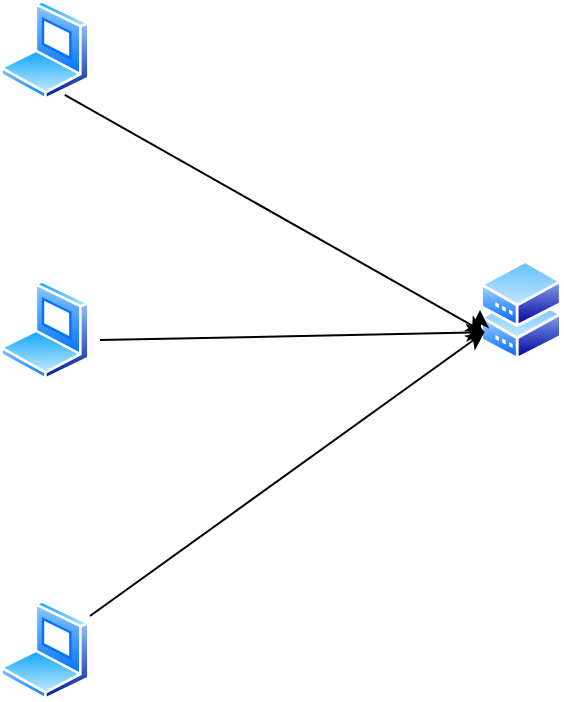 <mxfile version="20.5.1" type="github">
  <diagram id="iaepHGHZAaNy_0gFSqwY" name="Pàgina-1">
    <mxGraphModel dx="1381" dy="795" grid="1" gridSize="10" guides="1" tooltips="1" connect="1" arrows="1" fold="1" page="1" pageScale="1" pageWidth="827" pageHeight="1169" math="0" shadow="0">
      <root>
        <mxCell id="0" />
        <mxCell id="1" parent="0" />
        <mxCell id="__vURdTV-2RYgOJ8vVm3-1" value="" style="aspect=fixed;perimeter=ellipsePerimeter;html=1;align=center;shadow=0;dashed=0;spacingTop=3;image;image=img/lib/active_directory/laptop_client.svg;" vertex="1" parent="1">
          <mxGeometry x="60" y="80" width="45" height="50" as="geometry" />
        </mxCell>
        <mxCell id="__vURdTV-2RYgOJ8vVm3-2" value="" style="aspect=fixed;perimeter=ellipsePerimeter;html=1;align=center;shadow=0;dashed=0;spacingTop=3;image;image=img/lib/active_directory/laptop_client.svg;" vertex="1" parent="1">
          <mxGeometry x="60" y="220" width="45" height="50" as="geometry" />
        </mxCell>
        <mxCell id="__vURdTV-2RYgOJ8vVm3-3" value="" style="aspect=fixed;perimeter=ellipsePerimeter;html=1;align=center;shadow=0;dashed=0;spacingTop=3;image;image=img/lib/active_directory/laptop_client.svg;" vertex="1" parent="1">
          <mxGeometry x="60" y="380" width="45" height="50" as="geometry" />
        </mxCell>
        <mxCell id="__vURdTV-2RYgOJ8vVm3-4" value="" style="aspect=fixed;perimeter=ellipsePerimeter;html=1;align=center;shadow=0;dashed=0;spacingTop=3;image;image=img/lib/active_directory/shadowed_router.svg;" vertex="1" parent="1">
          <mxGeometry x="300" y="210" width="41" height="50" as="geometry" />
        </mxCell>
        <mxCell id="__vURdTV-2RYgOJ8vVm3-5" value="" style="endArrow=classic;html=1;rounded=0;exitX=0.75;exitY=1;exitDx=0;exitDy=0;entryX=0;entryY=0.75;entryDx=0;entryDy=0;" edge="1" parent="1" source="__vURdTV-2RYgOJ8vVm3-1" target="__vURdTV-2RYgOJ8vVm3-4">
          <mxGeometry width="50" height="50" relative="1" as="geometry">
            <mxPoint x="390" y="500" as="sourcePoint" />
            <mxPoint x="440" y="450" as="targetPoint" />
          </mxGeometry>
        </mxCell>
        <mxCell id="__vURdTV-2RYgOJ8vVm3-6" value="" style="endArrow=classic;html=1;rounded=0;entryX=0;entryY=0.75;entryDx=0;entryDy=0;" edge="1" parent="1" target="__vURdTV-2RYgOJ8vVm3-4">
          <mxGeometry width="50" height="50" relative="1" as="geometry">
            <mxPoint x="110" y="250" as="sourcePoint" />
            <mxPoint x="170" y="250" as="targetPoint" />
          </mxGeometry>
        </mxCell>
        <mxCell id="__vURdTV-2RYgOJ8vVm3-7" value="&lt;br&gt;" style="endArrow=classic;html=1;rounded=0;exitX=1;exitY=0.16;exitDx=0;exitDy=0;exitPerimeter=0;entryX=0;entryY=0.75;entryDx=0;entryDy=0;" edge="1" parent="1" source="__vURdTV-2RYgOJ8vVm3-3" target="__vURdTV-2RYgOJ8vVm3-4">
          <mxGeometry x="0.066" y="-17" width="50" height="50" relative="1" as="geometry">
            <mxPoint x="120" y="390" as="sourcePoint" />
            <mxPoint x="170" y="340" as="targetPoint" />
            <mxPoint as="offset" />
          </mxGeometry>
        </mxCell>
        <mxCell id="__vURdTV-2RYgOJ8vVm3-8" style="edgeStyle=orthogonalEdgeStyle;rounded=0;orthogonalLoop=1;jettySize=auto;html=1;exitX=0;exitY=0.75;exitDx=0;exitDy=0;entryX=0;entryY=0.5;entryDx=0;entryDy=0;" edge="1" parent="1" source="__vURdTV-2RYgOJ8vVm3-4" target="__vURdTV-2RYgOJ8vVm3-4">
          <mxGeometry relative="1" as="geometry" />
        </mxCell>
      </root>
    </mxGraphModel>
  </diagram>
</mxfile>
